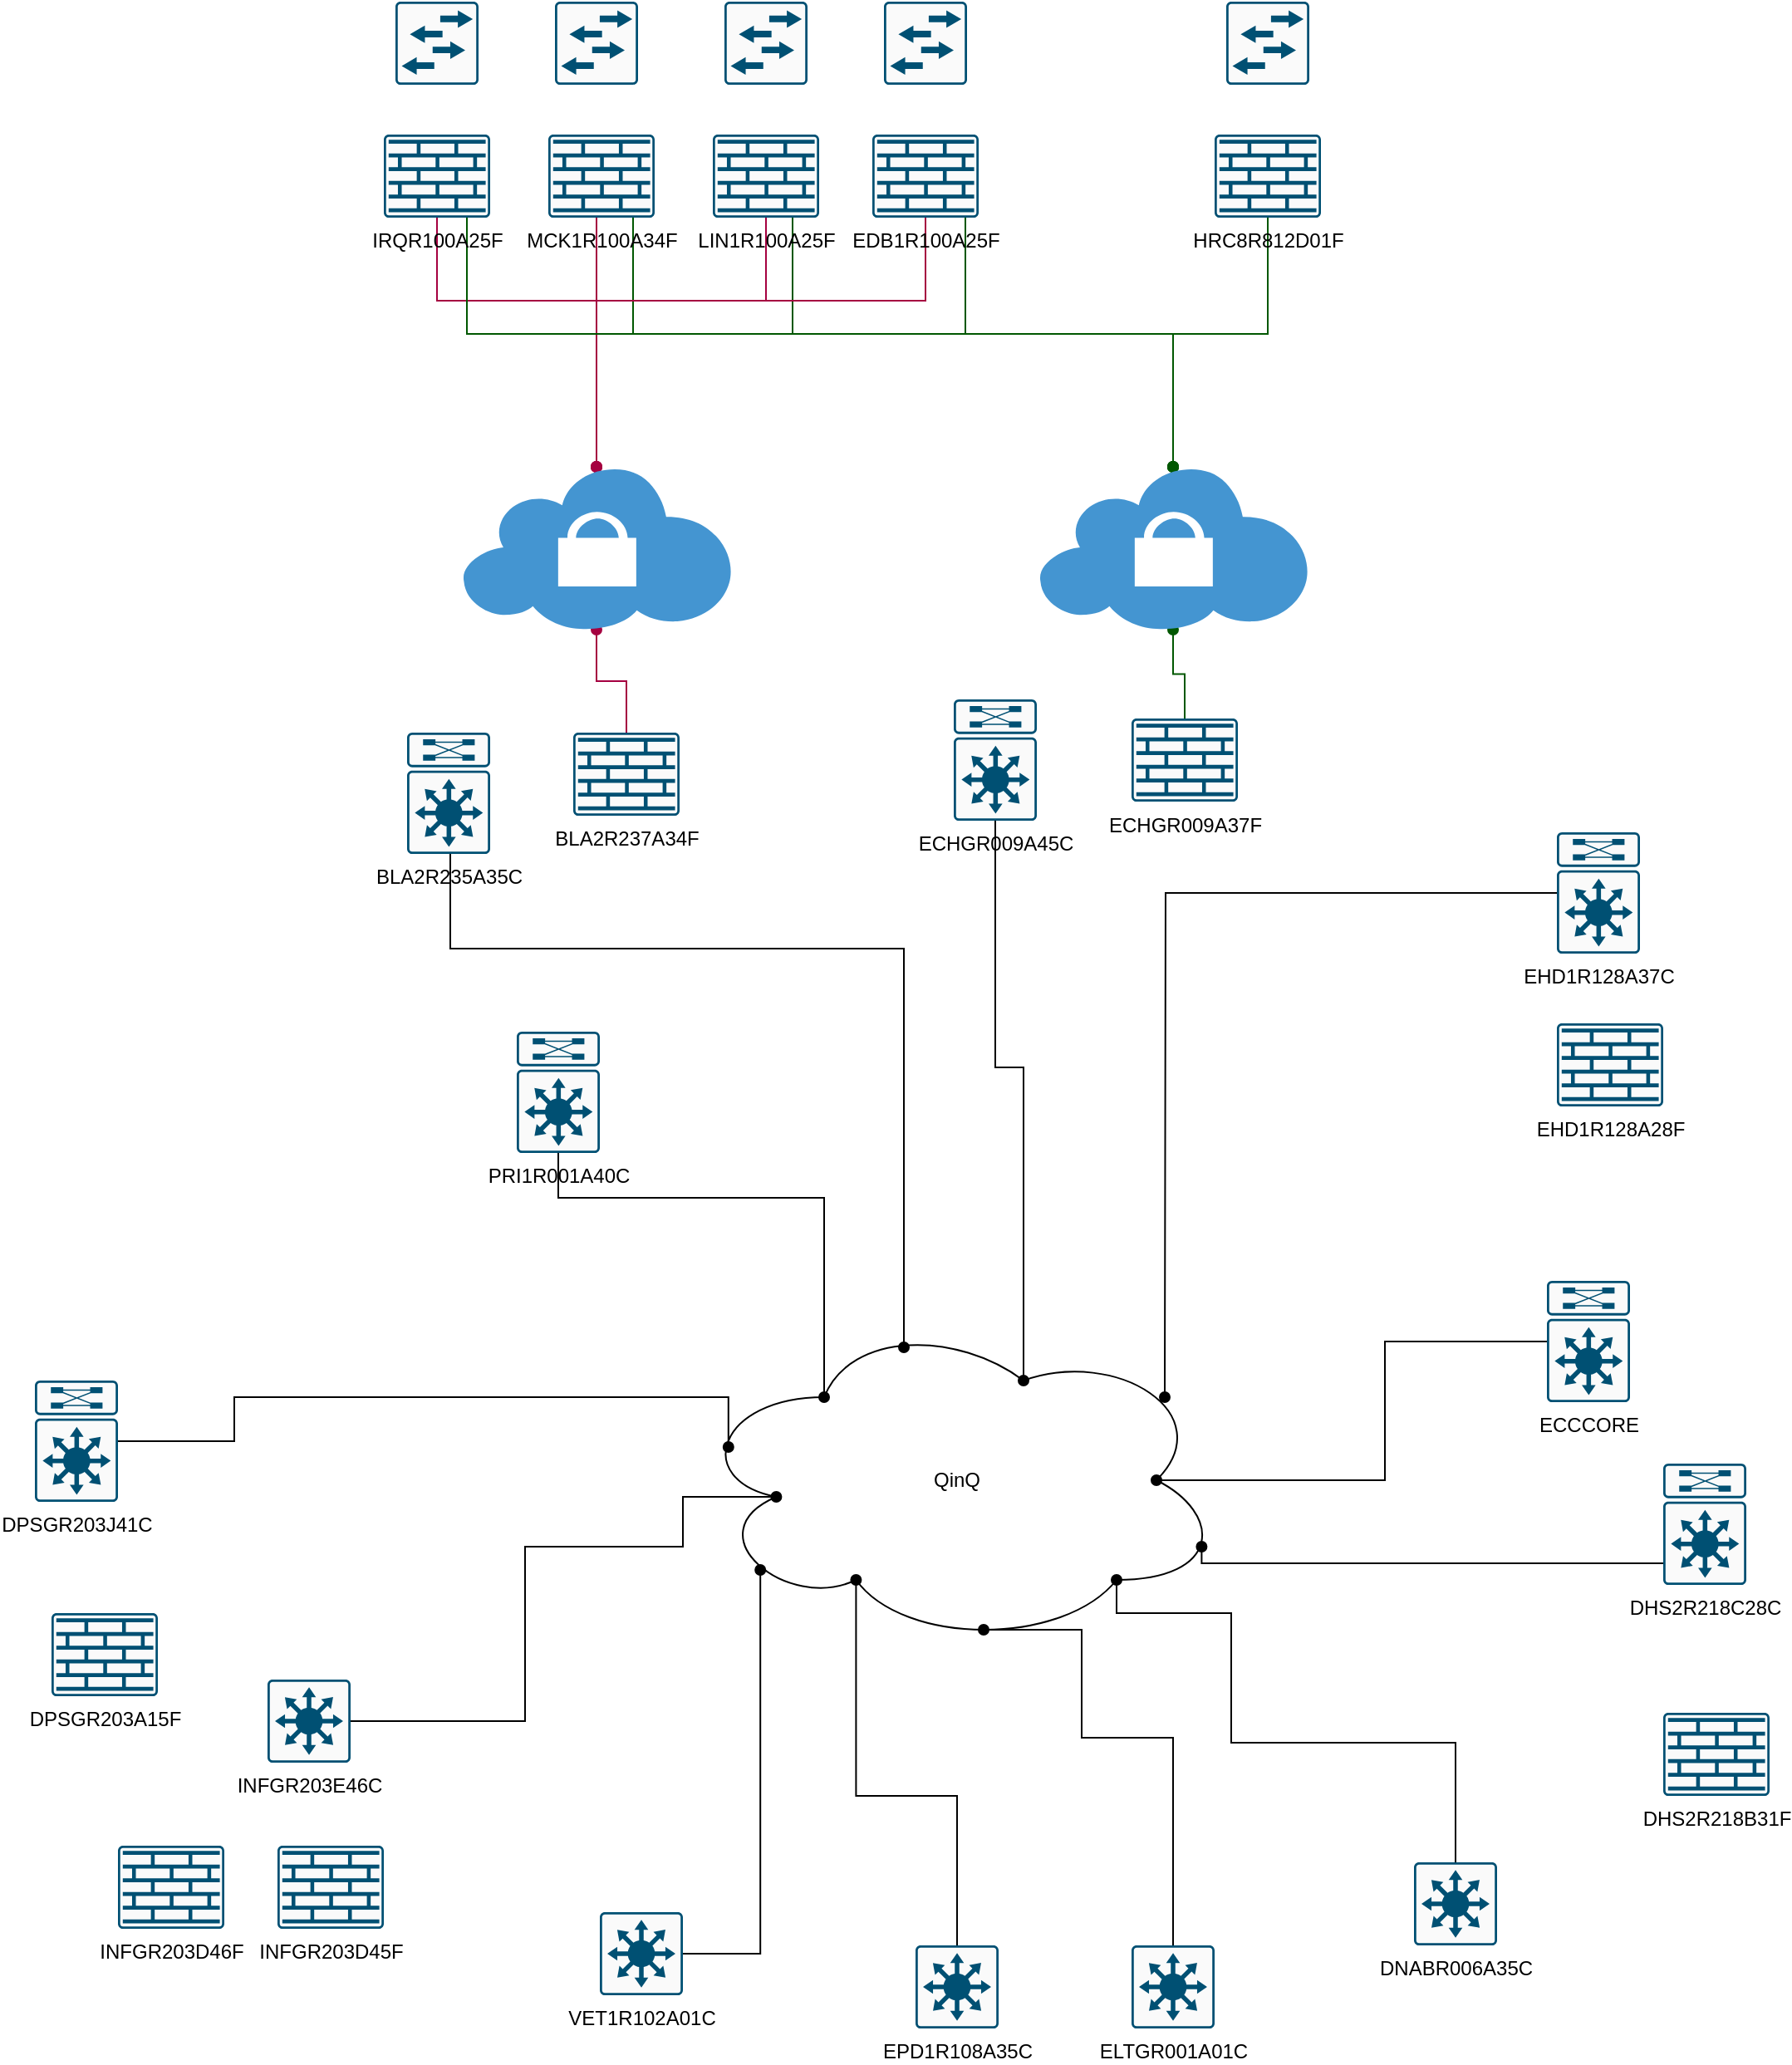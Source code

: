 <mxfile version="23.1.1" type="github">
  <diagram name="Page-1" id="6v6yY1V_mVX7g_LT4Bdr">
    <mxGraphModel dx="2216" dy="1819" grid="1" gridSize="10" guides="1" tooltips="1" connect="1" arrows="1" fold="1" page="1" pageScale="1" pageWidth="850" pageHeight="1100" math="0" shadow="0">
      <root>
        <mxCell id="0" />
        <mxCell id="1" parent="0" />
        <mxCell id="reH3xQaTDlYnY1mvFlY1-1" value="BLA2R235A35C" style="sketch=0;points=[[0.015,0.015,0],[0.985,0.015,0],[0.985,0.985,0],[0.015,0.985,0],[0.25,0,0],[0.5,0,0],[0.75,0,0],[1,0.25,0],[1,0.5,0],[1,0.75,0],[0.75,1,0],[0.5,1,0],[0.25,1,0],[0,0.75,0],[0,0.5,0],[0,0.25,0]];verticalLabelPosition=bottom;html=1;verticalAlign=top;aspect=fixed;align=center;pointerEvents=1;shape=mxgraph.cisco19.rect;prIcon=l3_modular;fillColor=#FAFAFA;strokeColor=#005073;" vertex="1" parent="1">
          <mxGeometry x="94" y="-120" width="50" height="73" as="geometry" />
        </mxCell>
        <mxCell id="reH3xQaTDlYnY1mvFlY1-4" value="DHS2R218C28C" style="sketch=0;points=[[0.015,0.015,0],[0.985,0.015,0],[0.985,0.985,0],[0.015,0.985,0],[0.25,0,0],[0.5,0,0],[0.75,0,0],[1,0.25,0],[1,0.5,0],[1,0.75,0],[0.75,1,0],[0.5,1,0],[0.25,1,0],[0,0.75,0],[0,0.5,0],[0,0.25,0]];verticalLabelPosition=bottom;html=1;verticalAlign=top;aspect=fixed;align=center;pointerEvents=1;shape=mxgraph.cisco19.rect;prIcon=l3_modular;fillColor=#FAFAFA;strokeColor=#005073;" vertex="1" parent="1">
          <mxGeometry x="850" y="320" width="50" height="73" as="geometry" />
        </mxCell>
        <mxCell id="reH3xQaTDlYnY1mvFlY1-5" value="DPSGR203J41C" style="sketch=0;points=[[0.015,0.015,0],[0.985,0.015,0],[0.985,0.985,0],[0.015,0.985,0],[0.25,0,0],[0.5,0,0],[0.75,0,0],[1,0.25,0],[1,0.5,0],[1,0.75,0],[0.75,1,0],[0.5,1,0],[0.25,1,0],[0,0.75,0],[0,0.5,0],[0,0.25,0]];verticalLabelPosition=bottom;html=1;verticalAlign=top;aspect=fixed;align=center;pointerEvents=1;shape=mxgraph.cisco19.rect;prIcon=l3_modular;fillColor=#FAFAFA;strokeColor=#005073;" vertex="1" parent="1">
          <mxGeometry x="-130" y="270" width="50" height="73" as="geometry" />
        </mxCell>
        <mxCell id="reH3xQaTDlYnY1mvFlY1-6" value="ECCCORE" style="sketch=0;points=[[0.015,0.015,0],[0.985,0.015,0],[0.985,0.985,0],[0.015,0.985,0],[0.25,0,0],[0.5,0,0],[0.75,0,0],[1,0.25,0],[1,0.5,0],[1,0.75,0],[0.75,1,0],[0.5,1,0],[0.25,1,0],[0,0.75,0],[0,0.5,0],[0,0.25,0]];verticalLabelPosition=bottom;html=1;verticalAlign=top;aspect=fixed;align=center;pointerEvents=1;shape=mxgraph.cisco19.rect;prIcon=l3_modular;fillColor=#FAFAFA;strokeColor=#005073;" vertex="1" parent="1">
          <mxGeometry x="780" y="210" width="50" height="73" as="geometry" />
        </mxCell>
        <mxCell id="reH3xQaTDlYnY1mvFlY1-7" value="ECHGR009A45C" style="sketch=0;points=[[0.015,0.015,0],[0.985,0.015,0],[0.985,0.985,0],[0.015,0.985,0],[0.25,0,0],[0.5,0,0],[0.75,0,0],[1,0.25,0],[1,0.5,0],[1,0.75,0],[0.75,1,0],[0.5,1,0],[0.25,1,0],[0,0.75,0],[0,0.5,0],[0,0.25,0]];verticalLabelPosition=bottom;html=1;verticalAlign=top;aspect=fixed;align=center;pointerEvents=1;shape=mxgraph.cisco19.rect;prIcon=l3_modular;fillColor=#FAFAFA;strokeColor=#005073;" vertex="1" parent="1">
          <mxGeometry x="423" y="-140" width="50" height="73" as="geometry" />
        </mxCell>
        <mxCell id="reH3xQaTDlYnY1mvFlY1-10" value="EHD1R128A37C" style="sketch=0;points=[[0.015,0.015,0],[0.985,0.015,0],[0.985,0.985,0],[0.015,0.985,0],[0.25,0,0],[0.5,0,0],[0.75,0,0],[1,0.25,0],[1,0.5,0],[1,0.75,0],[0.75,1,0],[0.5,1,0],[0.25,1,0],[0,0.75,0],[0,0.5,0],[0,0.25,0]];verticalLabelPosition=bottom;html=1;verticalAlign=top;aspect=fixed;align=center;pointerEvents=1;shape=mxgraph.cisco19.rect;prIcon=l3_modular;fillColor=#FAFAFA;strokeColor=#005073;" vertex="1" parent="1">
          <mxGeometry x="786" y="-60" width="50" height="73" as="geometry" />
        </mxCell>
        <mxCell id="reH3xQaTDlYnY1mvFlY1-11" value="EPD1R108A35C" style="sketch=0;points=[[0.015,0.015,0],[0.985,0.015,0],[0.985,0.985,0],[0.015,0.985,0],[0.25,0,0],[0.5,0,0],[0.75,0,0],[1,0.25,0],[1,0.5,0],[1,0.75,0],[0.75,1,0],[0.5,1,0],[0.25,1,0],[0,0.75,0],[0,0.5,0],[0,0.25,0]];verticalLabelPosition=bottom;html=1;verticalAlign=top;aspect=fixed;align=center;pointerEvents=1;shape=mxgraph.cisco19.rect;prIcon=l3_switch;fillColor=#FAFAFA;strokeColor=#005073;" vertex="1" parent="1">
          <mxGeometry x="400" y="610" width="50" height="50" as="geometry" />
        </mxCell>
        <mxCell id="reH3xQaTDlYnY1mvFlY1-12" value="ELTGR001A01C" style="sketch=0;points=[[0.015,0.015,0],[0.985,0.015,0],[0.985,0.985,0],[0.015,0.985,0],[0.25,0,0],[0.5,0,0],[0.75,0,0],[1,0.25,0],[1,0.5,0],[1,0.75,0],[0.75,1,0],[0.5,1,0],[0.25,1,0],[0,0.75,0],[0,0.5,0],[0,0.25,0]];verticalLabelPosition=bottom;html=1;verticalAlign=top;aspect=fixed;align=center;pointerEvents=1;shape=mxgraph.cisco19.rect;prIcon=l3_switch;fillColor=#FAFAFA;strokeColor=#005073;" vertex="1" parent="1">
          <mxGeometry x="530" y="610" width="50" height="50" as="geometry" />
        </mxCell>
        <mxCell id="reH3xQaTDlYnY1mvFlY1-13" value="DNABR006A35C" style="sketch=0;points=[[0.015,0.015,0],[0.985,0.015,0],[0.985,0.985,0],[0.015,0.985,0],[0.25,0,0],[0.5,0,0],[0.75,0,0],[1,0.25,0],[1,0.5,0],[1,0.75,0],[0.75,1,0],[0.5,1,0],[0.25,1,0],[0,0.75,0],[0,0.5,0],[0,0.25,0]];verticalLabelPosition=bottom;html=1;verticalAlign=top;aspect=fixed;align=center;pointerEvents=1;shape=mxgraph.cisco19.rect;prIcon=l3_switch;fillColor=#FAFAFA;strokeColor=#005073;" vertex="1" parent="1">
          <mxGeometry x="700" y="560" width="50" height="50" as="geometry" />
        </mxCell>
        <mxCell id="reH3xQaTDlYnY1mvFlY1-14" value="INFGR203E46C" style="sketch=0;points=[[0.015,0.015,0],[0.985,0.015,0],[0.985,0.985,0],[0.015,0.985,0],[0.25,0,0],[0.5,0,0],[0.75,0,0],[1,0.25,0],[1,0.5,0],[1,0.75,0],[0.75,1,0],[0.5,1,0],[0.25,1,0],[0,0.75,0],[0,0.5,0],[0,0.25,0]];verticalLabelPosition=bottom;html=1;verticalAlign=top;aspect=fixed;align=center;pointerEvents=1;shape=mxgraph.cisco19.rect;prIcon=l3_switch;fillColor=#FAFAFA;strokeColor=#005073;" vertex="1" parent="1">
          <mxGeometry x="10" y="450" width="50" height="50" as="geometry" />
        </mxCell>
        <mxCell id="reH3xQaTDlYnY1mvFlY1-15" value="PRI1R001A40C" style="sketch=0;points=[[0.015,0.015,0],[0.985,0.015,0],[0.985,0.985,0],[0.015,0.985,0],[0.25,0,0],[0.5,0,0],[0.75,0,0],[1,0.25,0],[1,0.5,0],[1,0.75,0],[0.75,1,0],[0.5,1,0],[0.25,1,0],[0,0.75,0],[0,0.5,0],[0,0.25,0]];verticalLabelPosition=bottom;html=1;verticalAlign=top;aspect=fixed;align=center;pointerEvents=1;shape=mxgraph.cisco19.rect;prIcon=l3_modular;fillColor=#FAFAFA;strokeColor=#005073;" vertex="1" parent="1">
          <mxGeometry x="160" y="60" width="50" height="73" as="geometry" />
        </mxCell>
        <mxCell id="reH3xQaTDlYnY1mvFlY1-17" value="VET1R102A01C" style="sketch=0;points=[[0.015,0.015,0],[0.985,0.015,0],[0.985,0.985,0],[0.015,0.985,0],[0.25,0,0],[0.5,0,0],[0.75,0,0],[1,0.25,0],[1,0.5,0],[1,0.75,0],[0.75,1,0],[0.5,1,0],[0.25,1,0],[0,0.75,0],[0,0.5,0],[0,0.25,0]];verticalLabelPosition=bottom;html=1;verticalAlign=top;aspect=fixed;align=center;pointerEvents=1;shape=mxgraph.cisco19.rect;prIcon=l3_switch;fillColor=#FAFAFA;strokeColor=#005073;" vertex="1" parent="1">
          <mxGeometry x="210" y="590" width="50" height="50" as="geometry" />
        </mxCell>
        <mxCell id="reH3xQaTDlYnY1mvFlY1-18" value="QinQ" style="ellipse;shape=cloud;whiteSpace=wrap;html=1;" vertex="1" parent="1">
          <mxGeometry x="265" y="230" width="320" height="200" as="geometry" />
        </mxCell>
        <mxCell id="reH3xQaTDlYnY1mvFlY1-19" style="edgeStyle=orthogonalEdgeStyle;rounded=0;orthogonalLoop=1;jettySize=auto;html=1;entryX=0.4;entryY=0.1;entryDx=0;entryDy=0;entryPerimeter=0;endArrow=oval;endFill=1;" edge="1" parent="1" source="reH3xQaTDlYnY1mvFlY1-1" target="reH3xQaTDlYnY1mvFlY1-18">
          <mxGeometry relative="1" as="geometry">
            <Array as="points">
              <mxPoint x="120" y="10" />
              <mxPoint x="393" y="10" />
            </Array>
          </mxGeometry>
        </mxCell>
        <mxCell id="reH3xQaTDlYnY1mvFlY1-20" style="edgeStyle=orthogonalEdgeStyle;rounded=0;orthogonalLoop=1;jettySize=auto;html=1;entryX=0.25;entryY=0.25;entryDx=0;entryDy=0;entryPerimeter=0;endArrow=oval;endFill=1;" edge="1" parent="1" source="reH3xQaTDlYnY1mvFlY1-15" target="reH3xQaTDlYnY1mvFlY1-18">
          <mxGeometry relative="1" as="geometry">
            <Array as="points">
              <mxPoint x="185" y="160" />
              <mxPoint x="345" y="160" />
            </Array>
          </mxGeometry>
        </mxCell>
        <mxCell id="reH3xQaTDlYnY1mvFlY1-21" style="edgeStyle=orthogonalEdgeStyle;rounded=0;orthogonalLoop=1;jettySize=auto;html=1;endArrow=oval;endFill=1;" edge="1" parent="1" source="reH3xQaTDlYnY1mvFlY1-10">
          <mxGeometry relative="1" as="geometry">
            <mxPoint x="550" y="280" as="targetPoint" />
          </mxGeometry>
        </mxCell>
        <mxCell id="reH3xQaTDlYnY1mvFlY1-22" style="edgeStyle=orthogonalEdgeStyle;rounded=0;orthogonalLoop=1;jettySize=auto;html=1;entryX=0.16;entryY=0.55;entryDx=0;entryDy=0;entryPerimeter=0;endArrow=oval;endFill=1;" edge="1" parent="1" source="reH3xQaTDlYnY1mvFlY1-14" target="reH3xQaTDlYnY1mvFlY1-18">
          <mxGeometry relative="1" as="geometry">
            <Array as="points">
              <mxPoint x="165" y="370" />
              <mxPoint x="260" y="370" />
              <mxPoint x="260" y="340" />
            </Array>
          </mxGeometry>
        </mxCell>
        <mxCell id="reH3xQaTDlYnY1mvFlY1-23" style="edgeStyle=orthogonalEdgeStyle;rounded=0;orthogonalLoop=1;jettySize=auto;html=1;entryX=0.13;entryY=0.77;entryDx=0;entryDy=0;entryPerimeter=0;endArrow=oval;endFill=1;" edge="1" parent="1" source="reH3xQaTDlYnY1mvFlY1-17" target="reH3xQaTDlYnY1mvFlY1-18">
          <mxGeometry relative="1" as="geometry" />
        </mxCell>
        <mxCell id="reH3xQaTDlYnY1mvFlY1-24" style="edgeStyle=orthogonalEdgeStyle;rounded=0;orthogonalLoop=1;jettySize=auto;html=1;entryX=0.31;entryY=0.8;entryDx=0;entryDy=0;entryPerimeter=0;endArrow=oval;endFill=1;" edge="1" parent="1" source="reH3xQaTDlYnY1mvFlY1-11" target="reH3xQaTDlYnY1mvFlY1-18">
          <mxGeometry relative="1" as="geometry" />
        </mxCell>
        <mxCell id="reH3xQaTDlYnY1mvFlY1-25" style="edgeStyle=orthogonalEdgeStyle;rounded=0;orthogonalLoop=1;jettySize=auto;html=1;entryX=0.55;entryY=0.95;entryDx=0;entryDy=0;entryPerimeter=0;endArrow=oval;endFill=1;" edge="1" parent="1" source="reH3xQaTDlYnY1mvFlY1-12" target="reH3xQaTDlYnY1mvFlY1-18">
          <mxGeometry relative="1" as="geometry">
            <Array as="points">
              <mxPoint x="555" y="485" />
              <mxPoint x="500" y="485" />
              <mxPoint x="500" y="420" />
            </Array>
          </mxGeometry>
        </mxCell>
        <mxCell id="reH3xQaTDlYnY1mvFlY1-26" style="edgeStyle=orthogonalEdgeStyle;rounded=0;orthogonalLoop=1;jettySize=auto;html=1;entryX=0.8;entryY=0.8;entryDx=0;entryDy=0;entryPerimeter=0;endArrow=oval;endFill=1;" edge="1" parent="1" source="reH3xQaTDlYnY1mvFlY1-13" target="reH3xQaTDlYnY1mvFlY1-18">
          <mxGeometry relative="1" as="geometry">
            <Array as="points">
              <mxPoint x="590" y="488" />
              <mxPoint x="590" y="410" />
              <mxPoint x="521" y="410" />
            </Array>
          </mxGeometry>
        </mxCell>
        <mxCell id="reH3xQaTDlYnY1mvFlY1-27" style="edgeStyle=orthogonalEdgeStyle;rounded=0;orthogonalLoop=1;jettySize=auto;html=1;entryX=0.625;entryY=0.2;entryDx=0;entryDy=0;entryPerimeter=0;endArrow=oval;endFill=1;" edge="1" parent="1" source="reH3xQaTDlYnY1mvFlY1-7" target="reH3xQaTDlYnY1mvFlY1-18">
          <mxGeometry relative="1" as="geometry" />
        </mxCell>
        <mxCell id="reH3xQaTDlYnY1mvFlY1-28" style="edgeStyle=orthogonalEdgeStyle;rounded=0;orthogonalLoop=1;jettySize=auto;html=1;entryX=0.875;entryY=0.5;entryDx=0;entryDy=0;entryPerimeter=0;endArrow=oval;endFill=1;" edge="1" parent="1" source="reH3xQaTDlYnY1mvFlY1-6" target="reH3xQaTDlYnY1mvFlY1-18">
          <mxGeometry relative="1" as="geometry" />
        </mxCell>
        <mxCell id="reH3xQaTDlYnY1mvFlY1-29" style="edgeStyle=orthogonalEdgeStyle;rounded=0;orthogonalLoop=1;jettySize=auto;html=1;entryX=0.07;entryY=0.4;entryDx=0;entryDy=0;entryPerimeter=0;endArrow=oval;endFill=1;" edge="1" parent="1" source="reH3xQaTDlYnY1mvFlY1-5" target="reH3xQaTDlYnY1mvFlY1-18">
          <mxGeometry relative="1" as="geometry">
            <Array as="points">
              <mxPoint x="-10" y="307" />
              <mxPoint x="-10" y="280" />
              <mxPoint x="287" y="280" />
            </Array>
          </mxGeometry>
        </mxCell>
        <mxCell id="reH3xQaTDlYnY1mvFlY1-30" style="edgeStyle=orthogonalEdgeStyle;rounded=0;orthogonalLoop=1;jettySize=auto;html=1;entryX=0.96;entryY=0.7;entryDx=0;entryDy=0;entryPerimeter=0;endArrow=oval;endFill=1;" edge="1" parent="1" source="reH3xQaTDlYnY1mvFlY1-4" target="reH3xQaTDlYnY1mvFlY1-18">
          <mxGeometry relative="1" as="geometry">
            <Array as="points">
              <mxPoint x="572" y="380" />
            </Array>
          </mxGeometry>
        </mxCell>
        <mxCell id="reH3xQaTDlYnY1mvFlY1-74" style="edgeStyle=orthogonalEdgeStyle;rounded=0;orthogonalLoop=1;jettySize=auto;html=1;exitX=0.5;exitY=0;exitDx=0;exitDy=0;exitPerimeter=0;fillColor=#d80073;strokeColor=#A50040;endArrow=oval;endFill=1;" edge="1" parent="1" source="reH3xQaTDlYnY1mvFlY1-31" target="reH3xQaTDlYnY1mvFlY1-62">
          <mxGeometry relative="1" as="geometry" />
        </mxCell>
        <mxCell id="reH3xQaTDlYnY1mvFlY1-31" value="BLA2R237A34F" style="sketch=0;points=[[0.015,0.015,0],[0.985,0.015,0],[0.985,0.985,0],[0.015,0.985,0],[0.25,0,0],[0.5,0,0],[0.75,0,0],[1,0.25,0],[1,0.5,0],[1,0.75,0],[0.75,1,0],[0.5,1,0],[0.25,1,0],[0,0.75,0],[0,0.5,0],[0,0.25,0]];verticalLabelPosition=bottom;html=1;verticalAlign=top;aspect=fixed;align=center;pointerEvents=1;shape=mxgraph.cisco19.rect;prIcon=firewall;fillColor=#FAFAFA;strokeColor=#005073;" vertex="1" parent="1">
          <mxGeometry x="194" y="-120" width="64" height="50" as="geometry" />
        </mxCell>
        <mxCell id="reH3xQaTDlYnY1mvFlY1-32" value="DHS2R218B31F" style="sketch=0;points=[[0.015,0.015,0],[0.985,0.015,0],[0.985,0.985,0],[0.015,0.985,0],[0.25,0,0],[0.5,0,0],[0.75,0,0],[1,0.25,0],[1,0.5,0],[1,0.75,0],[0.75,1,0],[0.5,1,0],[0.25,1,0],[0,0.75,0],[0,0.5,0],[0,0.25,0]];verticalLabelPosition=bottom;html=1;verticalAlign=top;aspect=fixed;align=center;pointerEvents=1;shape=mxgraph.cisco19.rect;prIcon=firewall;fillColor=#FAFAFA;strokeColor=#005073;" vertex="1" parent="1">
          <mxGeometry x="850" y="470" width="64" height="50" as="geometry" />
        </mxCell>
        <mxCell id="reH3xQaTDlYnY1mvFlY1-33" value="DPSGR203A15F" style="sketch=0;points=[[0.015,0.015,0],[0.985,0.015,0],[0.985,0.985,0],[0.015,0.985,0],[0.25,0,0],[0.5,0,0],[0.75,0,0],[1,0.25,0],[1,0.5,0],[1,0.75,0],[0.75,1,0],[0.5,1,0],[0.25,1,0],[0,0.75,0],[0,0.5,0],[0,0.25,0]];verticalLabelPosition=bottom;html=1;verticalAlign=top;aspect=fixed;align=center;pointerEvents=1;shape=mxgraph.cisco19.rect;prIcon=firewall;fillColor=#FAFAFA;strokeColor=#005073;" vertex="1" parent="1">
          <mxGeometry x="-120" y="410" width="64" height="50" as="geometry" />
        </mxCell>
        <mxCell id="reH3xQaTDlYnY1mvFlY1-75" style="edgeStyle=orthogonalEdgeStyle;rounded=0;orthogonalLoop=1;jettySize=auto;html=1;fontFamily=Helvetica;fontSize=12;fontColor=default;endArrow=oval;endFill=1;fillColor=#008a00;strokeColor=#005700;" edge="1" parent="1" source="reH3xQaTDlYnY1mvFlY1-34" target="reH3xQaTDlYnY1mvFlY1-63">
          <mxGeometry relative="1" as="geometry" />
        </mxCell>
        <mxCell id="reH3xQaTDlYnY1mvFlY1-34" value="ECHGR009A37F" style="sketch=0;points=[[0.015,0.015,0],[0.985,0.015,0],[0.985,0.985,0],[0.015,0.985,0],[0.25,0,0],[0.5,0,0],[0.75,0,0],[1,0.25,0],[1,0.5,0],[1,0.75,0],[0.75,1,0],[0.5,1,0],[0.25,1,0],[0,0.75,0],[0,0.5,0],[0,0.25,0]];verticalLabelPosition=bottom;html=1;verticalAlign=top;aspect=fixed;align=center;pointerEvents=1;shape=mxgraph.cisco19.rect;prIcon=firewall;fillColor=#FAFAFA;strokeColor=#005073;" vertex="1" parent="1">
          <mxGeometry x="530" y="-128.5" width="64" height="50" as="geometry" />
        </mxCell>
        <mxCell id="reH3xQaTDlYnY1mvFlY1-35" value="EHD1R128A28F" style="sketch=0;points=[[0.015,0.015,0],[0.985,0.015,0],[0.985,0.985,0],[0.015,0.985,0],[0.25,0,0],[0.5,0,0],[0.75,0,0],[1,0.25,0],[1,0.5,0],[1,0.75,0],[0.75,1,0],[0.5,1,0],[0.25,1,0],[0,0.75,0],[0,0.5,0],[0,0.25,0]];verticalLabelPosition=bottom;html=1;verticalAlign=top;aspect=fixed;align=center;pointerEvents=1;shape=mxgraph.cisco19.rect;prIcon=firewall;fillColor=#FAFAFA;strokeColor=#005073;" vertex="1" parent="1">
          <mxGeometry x="786" y="55" width="64" height="50" as="geometry" />
        </mxCell>
        <mxCell id="reH3xQaTDlYnY1mvFlY1-73" style="edgeStyle=orthogonalEdgeStyle;rounded=0;orthogonalLoop=1;jettySize=auto;html=1;exitX=0.5;exitY=1;exitDx=0;exitDy=0;exitPerimeter=0;endArrow=oval;endFill=1;fillColor=#008a00;strokeColor=#005700;" edge="1" parent="1" source="reH3xQaTDlYnY1mvFlY1-36" target="reH3xQaTDlYnY1mvFlY1-63">
          <mxGeometry relative="1" as="geometry">
            <Array as="points">
              <mxPoint x="612" y="-360" />
              <mxPoint x="555" y="-360" />
            </Array>
          </mxGeometry>
        </mxCell>
        <mxCell id="reH3xQaTDlYnY1mvFlY1-36" value="HRC8R812D01F" style="sketch=0;points=[[0.015,0.015,0],[0.985,0.015,0],[0.985,0.985,0],[0.015,0.985,0],[0.25,0,0],[0.5,0,0],[0.75,0,0],[1,0.25,0],[1,0.5,0],[1,0.75,0],[0.75,1,0],[0.5,1,0],[0.25,1,0],[0,0.75,0],[0,0.5,0],[0,0.25,0]];verticalLabelPosition=bottom;html=1;verticalAlign=top;aspect=fixed;align=center;pointerEvents=1;shape=mxgraph.cisco19.rect;prIcon=firewall;fillColor=#FAFAFA;strokeColor=#005073;" vertex="1" parent="1">
          <mxGeometry x="580" y="-480" width="64" height="50" as="geometry" />
        </mxCell>
        <mxCell id="reH3xQaTDlYnY1mvFlY1-37" value="INFGR203D45F" style="sketch=0;points=[[0.015,0.015,0],[0.985,0.015,0],[0.985,0.985,0],[0.015,0.985,0],[0.25,0,0],[0.5,0,0],[0.75,0,0],[1,0.25,0],[1,0.5,0],[1,0.75,0],[0.75,1,0],[0.5,1,0],[0.25,1,0],[0,0.75,0],[0,0.5,0],[0,0.25,0]];verticalLabelPosition=bottom;html=1;verticalAlign=top;aspect=fixed;align=center;pointerEvents=1;shape=mxgraph.cisco19.rect;prIcon=firewall;fillColor=#FAFAFA;strokeColor=#005073;" vertex="1" parent="1">
          <mxGeometry x="16" y="550" width="64" height="50" as="geometry" />
        </mxCell>
        <mxCell id="reH3xQaTDlYnY1mvFlY1-66" style="edgeStyle=orthogonalEdgeStyle;rounded=0;orthogonalLoop=1;jettySize=auto;html=1;endArrow=oval;endFill=1;fillColor=#d80073;strokeColor=#A50040;" edge="1" parent="1" source="reH3xQaTDlYnY1mvFlY1-38" target="reH3xQaTDlYnY1mvFlY1-62">
          <mxGeometry relative="1" as="geometry">
            <Array as="points">
              <mxPoint x="310" y="-380" />
              <mxPoint x="208" y="-380" />
            </Array>
          </mxGeometry>
        </mxCell>
        <mxCell id="reH3xQaTDlYnY1mvFlY1-70" style="edgeStyle=orthogonalEdgeStyle;rounded=0;orthogonalLoop=1;jettySize=auto;html=1;exitX=0.75;exitY=1;exitDx=0;exitDy=0;exitPerimeter=0;endArrow=oval;endFill=1;fillColor=#008a00;strokeColor=#005700;" edge="1" parent="1" source="reH3xQaTDlYnY1mvFlY1-38" target="reH3xQaTDlYnY1mvFlY1-63">
          <mxGeometry relative="1" as="geometry">
            <Array as="points">
              <mxPoint x="326" y="-360" />
              <mxPoint x="555" y="-360" />
            </Array>
          </mxGeometry>
        </mxCell>
        <mxCell id="reH3xQaTDlYnY1mvFlY1-38" value="LIN1R100A25F" style="sketch=0;points=[[0.015,0.015,0],[0.985,0.015,0],[0.985,0.985,0],[0.015,0.985,0],[0.25,0,0],[0.5,0,0],[0.75,0,0],[1,0.25,0],[1,0.5,0],[1,0.75,0],[0.75,1,0],[0.5,1,0],[0.25,1,0],[0,0.75,0],[0,0.5,0],[0,0.25,0]];verticalLabelPosition=bottom;html=1;verticalAlign=top;aspect=fixed;align=center;pointerEvents=1;shape=mxgraph.cisco19.rect;prIcon=firewall;fillColor=#FAFAFA;strokeColor=#005073;" vertex="1" parent="1">
          <mxGeometry x="278" y="-480" width="64" height="50" as="geometry" />
        </mxCell>
        <mxCell id="reH3xQaTDlYnY1mvFlY1-65" style="edgeStyle=orthogonalEdgeStyle;rounded=0;orthogonalLoop=1;jettySize=auto;html=1;endArrow=oval;endFill=1;fillColor=#d80073;strokeColor=#A50040;" edge="1" parent="1" source="reH3xQaTDlYnY1mvFlY1-39" target="reH3xQaTDlYnY1mvFlY1-62">
          <mxGeometry relative="1" as="geometry">
            <Array as="points">
              <mxPoint x="208" y="-370" />
              <mxPoint x="208" y="-370" />
            </Array>
          </mxGeometry>
        </mxCell>
        <mxCell id="reH3xQaTDlYnY1mvFlY1-69" style="edgeStyle=orthogonalEdgeStyle;rounded=0;orthogonalLoop=1;jettySize=auto;html=1;endArrow=oval;endFill=1;fillColor=#008a00;strokeColor=#005700;" edge="1" parent="1" source="reH3xQaTDlYnY1mvFlY1-39" target="reH3xQaTDlYnY1mvFlY1-63">
          <mxGeometry relative="1" as="geometry">
            <Array as="points">
              <mxPoint x="230" y="-360" />
              <mxPoint x="555" y="-360" />
            </Array>
          </mxGeometry>
        </mxCell>
        <mxCell id="reH3xQaTDlYnY1mvFlY1-39" value="MCK1R100A34F" style="sketch=0;points=[[0.015,0.015,0],[0.985,0.015,0],[0.985,0.985,0],[0.015,0.985,0],[0.25,0,0],[0.5,0,0],[0.75,0,0],[1,0.25,0],[1,0.5,0],[1,0.75,0],[0.75,1,0],[0.5,1,0],[0.25,1,0],[0,0.75,0],[0,0.5,0],[0,0.25,0]];verticalLabelPosition=bottom;html=1;verticalAlign=top;aspect=fixed;align=center;pointerEvents=1;shape=mxgraph.cisco19.rect;prIcon=firewall;fillColor=#FAFAFA;strokeColor=#005073;" vertex="1" parent="1">
          <mxGeometry x="179" y="-480" width="64" height="50" as="geometry" />
        </mxCell>
        <mxCell id="reH3xQaTDlYnY1mvFlY1-67" style="edgeStyle=orthogonalEdgeStyle;rounded=0;orthogonalLoop=1;jettySize=auto;html=1;endArrow=oval;endFill=1;fillColor=#d80073;strokeColor=#A50040;" edge="1" parent="1" source="reH3xQaTDlYnY1mvFlY1-40" target="reH3xQaTDlYnY1mvFlY1-62">
          <mxGeometry relative="1" as="geometry">
            <Array as="points">
              <mxPoint x="406" y="-380" />
              <mxPoint x="208" y="-380" />
            </Array>
          </mxGeometry>
        </mxCell>
        <mxCell id="reH3xQaTDlYnY1mvFlY1-71" style="edgeStyle=orthogonalEdgeStyle;rounded=0;orthogonalLoop=1;jettySize=auto;html=1;endArrow=oval;endFill=1;fillColor=#008a00;strokeColor=#005700;" edge="1" parent="1" source="reH3xQaTDlYnY1mvFlY1-40" target="reH3xQaTDlYnY1mvFlY1-63">
          <mxGeometry relative="1" as="geometry">
            <Array as="points">
              <mxPoint x="430" y="-360" />
              <mxPoint x="555" y="-360" />
            </Array>
          </mxGeometry>
        </mxCell>
        <mxCell id="reH3xQaTDlYnY1mvFlY1-40" value="EDB1R100A25F" style="sketch=0;points=[[0.015,0.015,0],[0.985,0.015,0],[0.985,0.985,0],[0.015,0.985,0],[0.25,0,0],[0.5,0,0],[0.75,0,0],[1,0.25,0],[1,0.5,0],[1,0.75,0],[0.75,1,0],[0.5,1,0],[0.25,1,0],[0,0.75,0],[0,0.5,0],[0,0.25,0]];verticalLabelPosition=bottom;html=1;verticalAlign=top;aspect=fixed;align=center;pointerEvents=1;shape=mxgraph.cisco19.rect;prIcon=firewall;fillColor=#FAFAFA;strokeColor=#005073;" vertex="1" parent="1">
          <mxGeometry x="374" y="-480" width="64" height="50" as="geometry" />
        </mxCell>
        <mxCell id="reH3xQaTDlYnY1mvFlY1-64" style="edgeStyle=orthogonalEdgeStyle;rounded=0;orthogonalLoop=1;jettySize=auto;html=1;endArrow=oval;endFill=1;fillColor=#d80073;strokeColor=#A50040;" edge="1" parent="1" source="reH3xQaTDlYnY1mvFlY1-41" target="reH3xQaTDlYnY1mvFlY1-62">
          <mxGeometry relative="1" as="geometry">
            <Array as="points">
              <mxPoint x="112" y="-380" />
              <mxPoint x="208" y="-380" />
            </Array>
          </mxGeometry>
        </mxCell>
        <mxCell id="reH3xQaTDlYnY1mvFlY1-68" style="edgeStyle=orthogonalEdgeStyle;rounded=0;orthogonalLoop=1;jettySize=auto;html=1;endArrow=oval;endFill=1;fillColor=#008a00;strokeColor=#005700;" edge="1" parent="1" source="reH3xQaTDlYnY1mvFlY1-41" target="reH3xQaTDlYnY1mvFlY1-63">
          <mxGeometry relative="1" as="geometry">
            <Array as="points">
              <mxPoint x="130" y="-360" />
              <mxPoint x="555" y="-360" />
            </Array>
          </mxGeometry>
        </mxCell>
        <mxCell id="reH3xQaTDlYnY1mvFlY1-41" value="IRQR100A25F" style="sketch=0;points=[[0.015,0.015,0],[0.985,0.015,0],[0.985,0.985,0],[0.015,0.985,0],[0.25,0,0],[0.5,0,0],[0.75,0,0],[1,0.25,0],[1,0.5,0],[1,0.75,0],[0.75,1,0],[0.5,1,0],[0.25,1,0],[0,0.75,0],[0,0.5,0],[0,0.25,0]];verticalLabelPosition=bottom;html=1;verticalAlign=top;aspect=fixed;align=center;pointerEvents=1;shape=mxgraph.cisco19.rect;prIcon=firewall;fillColor=#FAFAFA;strokeColor=#005073;" vertex="1" parent="1">
          <mxGeometry x="80" y="-480" width="64" height="50" as="geometry" />
        </mxCell>
        <mxCell id="reH3xQaTDlYnY1mvFlY1-42" value="INFGR203D46F" style="sketch=0;points=[[0.015,0.015,0],[0.985,0.015,0],[0.985,0.985,0],[0.015,0.985,0],[0.25,0,0],[0.5,0,0],[0.75,0,0],[1,0.25,0],[1,0.5,0],[1,0.75,0],[0.75,1,0],[0.5,1,0],[0.25,1,0],[0,0.75,0],[0,0.5,0],[0,0.25,0]];verticalLabelPosition=bottom;html=1;verticalAlign=top;aspect=fixed;align=center;pointerEvents=1;shape=mxgraph.cisco19.rect;prIcon=firewall;fillColor=#FAFAFA;strokeColor=#005073;" vertex="1" parent="1">
          <mxGeometry x="-80" y="550" width="64" height="50" as="geometry" />
        </mxCell>
        <mxCell id="reH3xQaTDlYnY1mvFlY1-62" value="" style="shadow=0;dashed=0;html=1;strokeColor=none;fillColor=#4495D1;labelPosition=center;verticalLabelPosition=bottom;verticalAlign=top;align=center;outlineConnect=0;shape=mxgraph.veeam.vpn;" vertex="1" parent="1">
          <mxGeometry x="126" y="-280" width="164" height="98" as="geometry" />
        </mxCell>
        <mxCell id="reH3xQaTDlYnY1mvFlY1-63" value="" style="shadow=0;dashed=0;html=1;strokeColor=none;fillColor=#4495D1;labelPosition=center;verticalLabelPosition=bottom;verticalAlign=top;align=center;outlineConnect=0;shape=mxgraph.veeam.vpn;" vertex="1" parent="1">
          <mxGeometry x="473" y="-280" width="164" height="98" as="geometry" />
        </mxCell>
        <mxCell id="reH3xQaTDlYnY1mvFlY1-76" value="" style="sketch=0;points=[[0.015,0.015,0],[0.985,0.015,0],[0.985,0.985,0],[0.015,0.985,0],[0.25,0,0],[0.5,0,0],[0.75,0,0],[1,0.25,0],[1,0.5,0],[1,0.75,0],[0.75,1,0],[0.5,1,0],[0.25,1,0],[0,0.75,0],[0,0.5,0],[0,0.25,0]];verticalLabelPosition=bottom;html=1;verticalAlign=top;aspect=fixed;align=center;pointerEvents=1;shape=mxgraph.cisco19.rect;prIcon=l2_switch;fillColor=#FAFAFA;strokeColor=#005073;fontFamily=Helvetica;fontSize=12;fontColor=default;" vertex="1" parent="1">
          <mxGeometry x="87" y="-560" width="50" height="50" as="geometry" />
        </mxCell>
        <mxCell id="reH3xQaTDlYnY1mvFlY1-77" value="" style="sketch=0;points=[[0.015,0.015,0],[0.985,0.015,0],[0.985,0.985,0],[0.015,0.985,0],[0.25,0,0],[0.5,0,0],[0.75,0,0],[1,0.25,0],[1,0.5,0],[1,0.75,0],[0.75,1,0],[0.5,1,0],[0.25,1,0],[0,0.75,0],[0,0.5,0],[0,0.25,0]];verticalLabelPosition=bottom;html=1;verticalAlign=top;aspect=fixed;align=center;pointerEvents=1;shape=mxgraph.cisco19.rect;prIcon=l2_switch;fillColor=#FAFAFA;strokeColor=#005073;fontFamily=Helvetica;fontSize=12;fontColor=default;" vertex="1" parent="1">
          <mxGeometry x="183" y="-560" width="50" height="50" as="geometry" />
        </mxCell>
        <mxCell id="reH3xQaTDlYnY1mvFlY1-78" value="" style="sketch=0;points=[[0.015,0.015,0],[0.985,0.015,0],[0.985,0.985,0],[0.015,0.985,0],[0.25,0,0],[0.5,0,0],[0.75,0,0],[1,0.25,0],[1,0.5,0],[1,0.75,0],[0.75,1,0],[0.5,1,0],[0.25,1,0],[0,0.75,0],[0,0.5,0],[0,0.25,0]];verticalLabelPosition=bottom;html=1;verticalAlign=top;aspect=fixed;align=center;pointerEvents=1;shape=mxgraph.cisco19.rect;prIcon=l2_switch;fillColor=#FAFAFA;strokeColor=#005073;fontFamily=Helvetica;fontSize=12;fontColor=default;" vertex="1" parent="1">
          <mxGeometry x="285" y="-560" width="50" height="50" as="geometry" />
        </mxCell>
        <mxCell id="reH3xQaTDlYnY1mvFlY1-79" value="" style="sketch=0;points=[[0.015,0.015,0],[0.985,0.015,0],[0.985,0.985,0],[0.015,0.985,0],[0.25,0,0],[0.5,0,0],[0.75,0,0],[1,0.25,0],[1,0.5,0],[1,0.75,0],[0.75,1,0],[0.5,1,0],[0.25,1,0],[0,0.75,0],[0,0.5,0],[0,0.25,0]];verticalLabelPosition=bottom;html=1;verticalAlign=top;aspect=fixed;align=center;pointerEvents=1;shape=mxgraph.cisco19.rect;prIcon=l2_switch;fillColor=#FAFAFA;strokeColor=#005073;fontFamily=Helvetica;fontSize=12;fontColor=default;" vertex="1" parent="1">
          <mxGeometry x="381" y="-560" width="50" height="50" as="geometry" />
        </mxCell>
        <mxCell id="reH3xQaTDlYnY1mvFlY1-80" value="" style="sketch=0;points=[[0.015,0.015,0],[0.985,0.015,0],[0.985,0.985,0],[0.015,0.985,0],[0.25,0,0],[0.5,0,0],[0.75,0,0],[1,0.25,0],[1,0.5,0],[1,0.75,0],[0.75,1,0],[0.5,1,0],[0.25,1,0],[0,0.75,0],[0,0.5,0],[0,0.25,0]];verticalLabelPosition=bottom;html=1;verticalAlign=top;aspect=fixed;align=center;pointerEvents=1;shape=mxgraph.cisco19.rect;prIcon=l2_switch;fillColor=#FAFAFA;strokeColor=#005073;fontFamily=Helvetica;fontSize=12;fontColor=default;" vertex="1" parent="1">
          <mxGeometry x="587" y="-560" width="50" height="50" as="geometry" />
        </mxCell>
      </root>
    </mxGraphModel>
  </diagram>
</mxfile>
